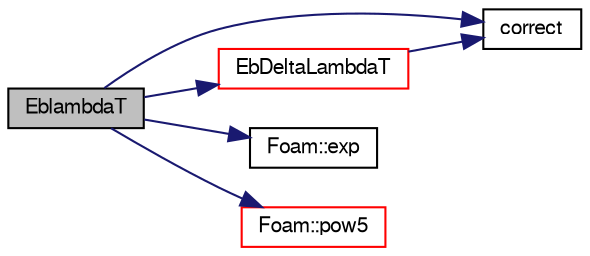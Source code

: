 digraph "EblambdaT"
{
  bgcolor="transparent";
  edge [fontname="FreeSans",fontsize="10",labelfontname="FreeSans",labelfontsize="10"];
  node [fontname="FreeSans",fontsize="10",shape=record];
  rankdir="LR";
  Node31 [label="EblambdaT",height=0.2,width=0.4,color="black", fillcolor="grey75", style="filled", fontcolor="black"];
  Node31 -> Node32 [color="midnightblue",fontsize="10",style="solid",fontname="FreeSans"];
  Node32 [label="correct",height=0.2,width=0.4,color="black",URL="$a30018.html#a9e241fd2d8314942118a4b8e7c9fbb80"];
  Node31 -> Node33 [color="midnightblue",fontsize="10",style="solid",fontname="FreeSans"];
  Node33 [label="EbDeltaLambdaT",height=0.2,width=0.4,color="red",URL="$a30018.html#a571ad865605e339dc20b3f3a7e520542",tooltip="Integral energy at T from lambda1 to lambda2. "];
  Node33 -> Node32 [color="midnightblue",fontsize="10",style="solid",fontname="FreeSans"];
  Node31 -> Node39 [color="midnightblue",fontsize="10",style="solid",fontname="FreeSans"];
  Node39 [label="Foam::exp",height=0.2,width=0.4,color="black",URL="$a21124.html#a12bca6c677fcf0977532179c3cb9bb89"];
  Node31 -> Node40 [color="midnightblue",fontsize="10",style="solid",fontname="FreeSans"];
  Node40 [label="Foam::pow5",height=0.2,width=0.4,color="red",URL="$a21124.html#a0b7dcaa096eb70c9f06d6301a7948bfb"];
}

